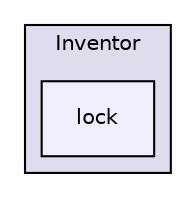 digraph "include/Inventor/lock" {
  compound=true
  node [ fontsize="10", fontname="Helvetica"];
  edge [ labelfontsize="10", labelfontname="Helvetica"];
  subgraph clusterdir_469ed70aca823fd8322768ad54869f94 {
    graph [ bgcolor="#ddddee", pencolor="black", label="Inventor" fontname="Helvetica", fontsize="10", URL="dir_469ed70aca823fd8322768ad54869f94.html"]
  dir_dececfb47db871fd9aa901deb2c99e18 [shape=box, label="lock", style="filled", fillcolor="#eeeeff", pencolor="black", URL="dir_dececfb47db871fd9aa901deb2c99e18.html"];
  }
}
